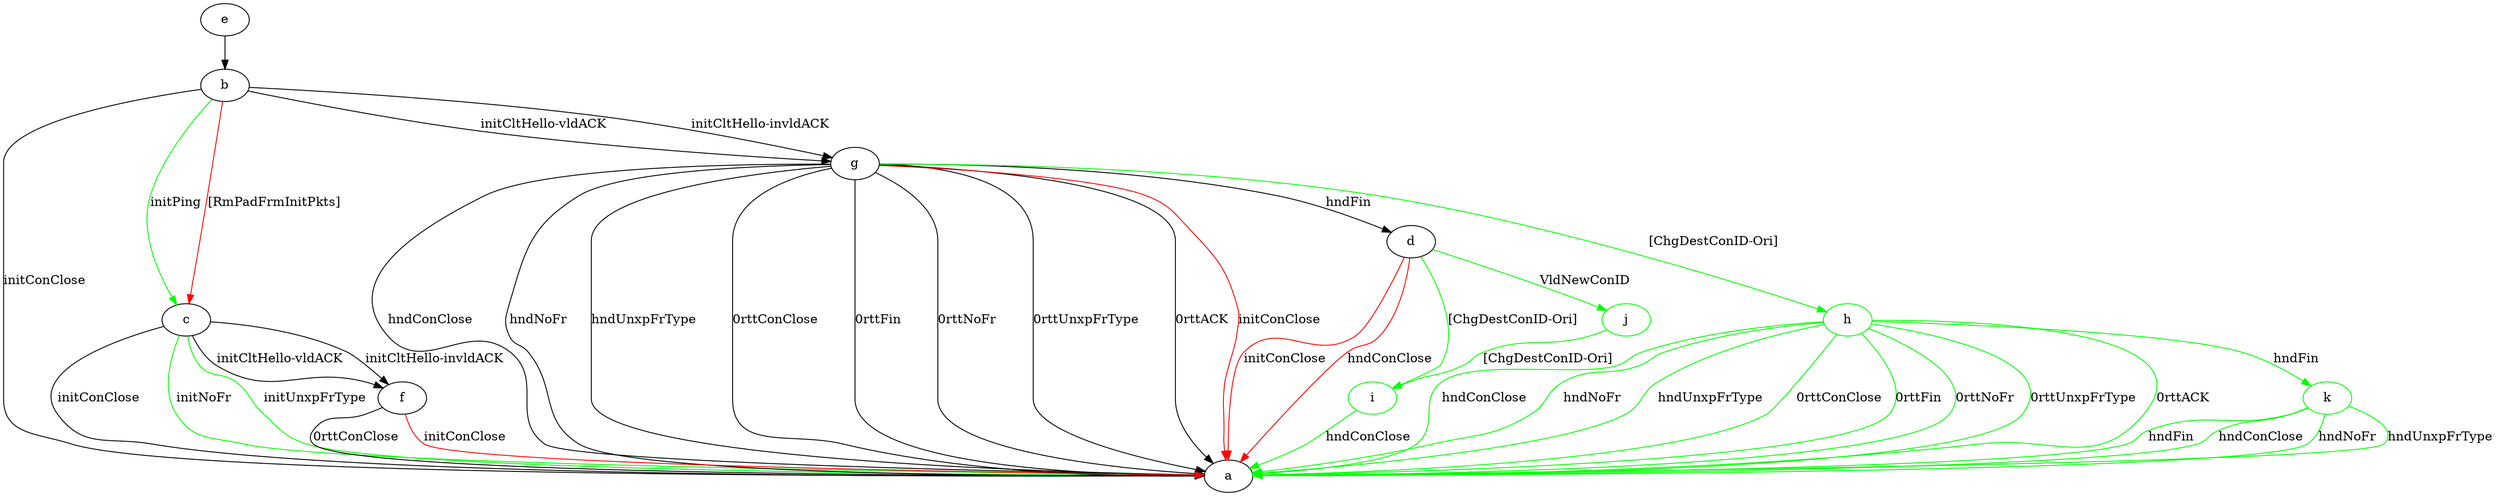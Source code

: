 digraph "" {
	b -> a	[key=0,
		label="initConClose "];
	b -> c	[key=0,
		color=green,
		label="initPing "];
	b -> c	[key=1,
		color=red,
		label="[RmPadFrmInitPkts] "];
	b -> g	[key=0,
		label="initCltHello-vldACK "];
	b -> g	[key=1,
		label="initCltHello-invldACK "];
	c -> a	[key=0,
		label="initConClose "];
	c -> a	[key=1,
		color=green,
		label="initNoFr "];
	c -> a	[key=2,
		color=green,
		label="initUnxpFrType "];
	c -> f	[key=0,
		label="initCltHello-vldACK "];
	c -> f	[key=1,
		label="initCltHello-invldACK "];
	d -> a	[key=0,
		color=red,
		label="initConClose "];
	d -> a	[key=1,
		color=red,
		label="hndConClose "];
	i	[color=green];
	d -> i	[key=0,
		color=green,
		label="[ChgDestConID-Ori] "];
	j	[color=green];
	d -> j	[key=0,
		color=green,
		label="VldNewConID "];
	e -> b	[key=0];
	f -> a	[key=0,
		label="0rttConClose "];
	f -> a	[key=1,
		color=red,
		label="initConClose "];
	g -> a	[key=0,
		label="hndConClose "];
	g -> a	[key=1,
		label="hndNoFr "];
	g -> a	[key=2,
		label="hndUnxpFrType "];
	g -> a	[key=3,
		label="0rttConClose "];
	g -> a	[key=4,
		label="0rttFin "];
	g -> a	[key=5,
		label="0rttNoFr "];
	g -> a	[key=6,
		label="0rttUnxpFrType "];
	g -> a	[key=7,
		label="0rttACK "];
	g -> a	[key=8,
		color=red,
		label="initConClose "];
	g -> d	[key=0,
		label="hndFin "];
	h	[color=green];
	g -> h	[key=0,
		color=green,
		label="[ChgDestConID-Ori] "];
	h -> a	[key=0,
		color=green,
		label="hndConClose "];
	h -> a	[key=1,
		color=green,
		label="hndNoFr "];
	h -> a	[key=2,
		color=green,
		label="hndUnxpFrType "];
	h -> a	[key=3,
		color=green,
		label="0rttConClose "];
	h -> a	[key=4,
		color=green,
		label="0rttFin "];
	h -> a	[key=5,
		color=green,
		label="0rttNoFr "];
	h -> a	[key=6,
		color=green,
		label="0rttUnxpFrType "];
	h -> a	[key=7,
		color=green,
		label="0rttACK "];
	k	[color=green];
	h -> k	[key=0,
		color=green,
		label="hndFin "];
	i -> a	[key=0,
		color=green,
		label="hndConClose "];
	j -> i	[key=0,
		color=green,
		label="[ChgDestConID-Ori] "];
	k -> a	[key=0,
		color=green,
		label="hndFin "];
	k -> a	[key=1,
		color=green,
		label="hndConClose "];
	k -> a	[key=2,
		color=green,
		label="hndNoFr "];
	k -> a	[key=3,
		color=green,
		label="hndUnxpFrType "];
}
